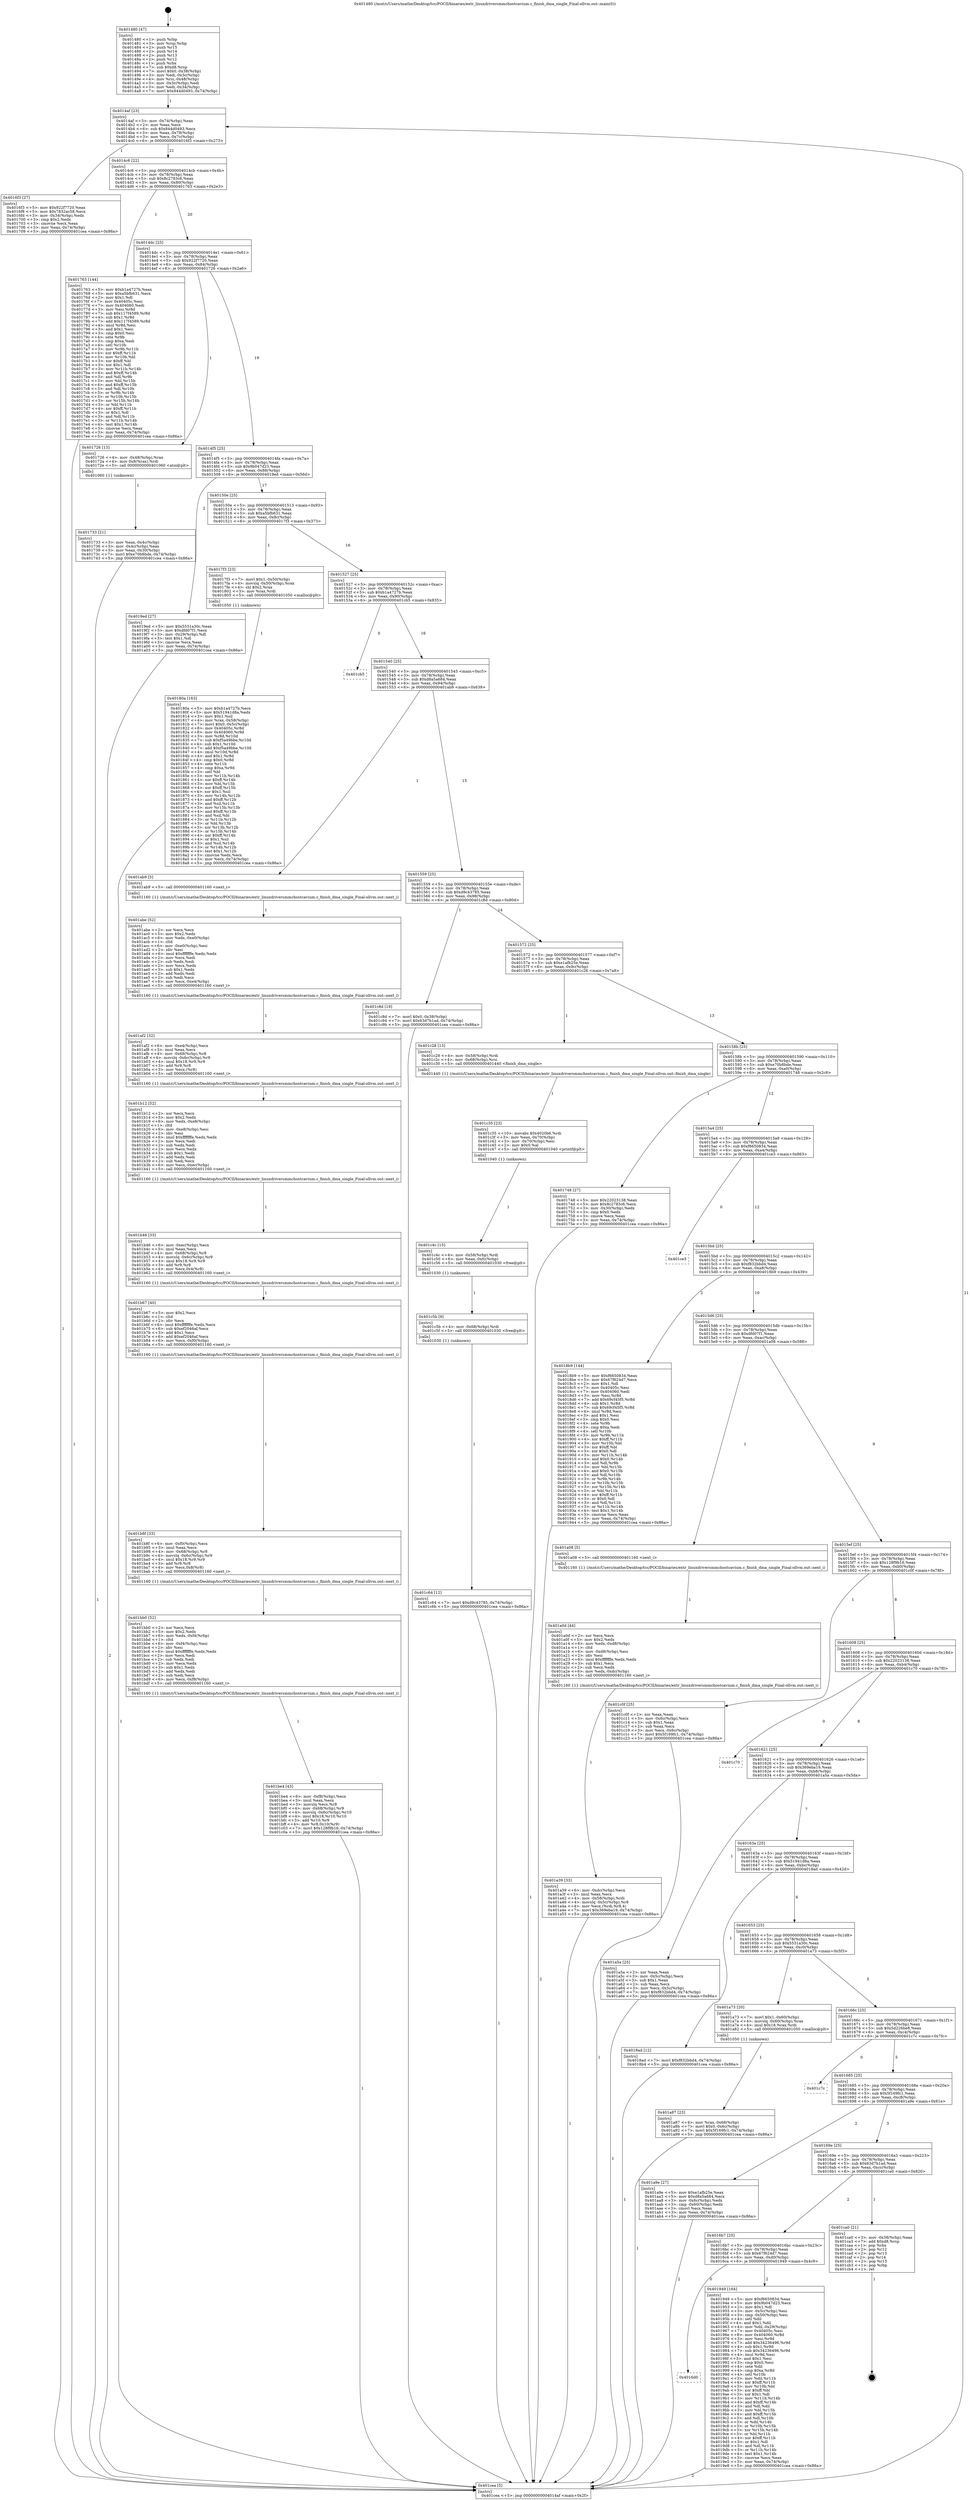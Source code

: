 digraph "0x401480" {
  label = "0x401480 (/mnt/c/Users/mathe/Desktop/tcc/POCII/binaries/extr_linuxdriversmmchostcavium.c_finish_dma_single_Final-ollvm.out::main(0))"
  labelloc = "t"
  node[shape=record]

  Entry [label="",width=0.3,height=0.3,shape=circle,fillcolor=black,style=filled]
  "0x4014af" [label="{
     0x4014af [23]\l
     | [instrs]\l
     &nbsp;&nbsp;0x4014af \<+3\>: mov -0x74(%rbp),%eax\l
     &nbsp;&nbsp;0x4014b2 \<+2\>: mov %eax,%ecx\l
     &nbsp;&nbsp;0x4014b4 \<+6\>: sub $0x844d0493,%ecx\l
     &nbsp;&nbsp;0x4014ba \<+3\>: mov %eax,-0x78(%rbp)\l
     &nbsp;&nbsp;0x4014bd \<+3\>: mov %ecx,-0x7c(%rbp)\l
     &nbsp;&nbsp;0x4014c0 \<+6\>: je 00000000004016f3 \<main+0x273\>\l
  }"]
  "0x4016f3" [label="{
     0x4016f3 [27]\l
     | [instrs]\l
     &nbsp;&nbsp;0x4016f3 \<+5\>: mov $0x922f7720,%eax\l
     &nbsp;&nbsp;0x4016f8 \<+5\>: mov $0x7832ac58,%ecx\l
     &nbsp;&nbsp;0x4016fd \<+3\>: mov -0x34(%rbp),%edx\l
     &nbsp;&nbsp;0x401700 \<+3\>: cmp $0x2,%edx\l
     &nbsp;&nbsp;0x401703 \<+3\>: cmovne %ecx,%eax\l
     &nbsp;&nbsp;0x401706 \<+3\>: mov %eax,-0x74(%rbp)\l
     &nbsp;&nbsp;0x401709 \<+5\>: jmp 0000000000401cea \<main+0x86a\>\l
  }"]
  "0x4014c6" [label="{
     0x4014c6 [22]\l
     | [instrs]\l
     &nbsp;&nbsp;0x4014c6 \<+5\>: jmp 00000000004014cb \<main+0x4b\>\l
     &nbsp;&nbsp;0x4014cb \<+3\>: mov -0x78(%rbp),%eax\l
     &nbsp;&nbsp;0x4014ce \<+5\>: sub $0x8c2783c6,%eax\l
     &nbsp;&nbsp;0x4014d3 \<+3\>: mov %eax,-0x80(%rbp)\l
     &nbsp;&nbsp;0x4014d6 \<+6\>: je 0000000000401763 \<main+0x2e3\>\l
  }"]
  "0x401cea" [label="{
     0x401cea [5]\l
     | [instrs]\l
     &nbsp;&nbsp;0x401cea \<+5\>: jmp 00000000004014af \<main+0x2f\>\l
  }"]
  "0x401480" [label="{
     0x401480 [47]\l
     | [instrs]\l
     &nbsp;&nbsp;0x401480 \<+1\>: push %rbp\l
     &nbsp;&nbsp;0x401481 \<+3\>: mov %rsp,%rbp\l
     &nbsp;&nbsp;0x401484 \<+2\>: push %r15\l
     &nbsp;&nbsp;0x401486 \<+2\>: push %r14\l
     &nbsp;&nbsp;0x401488 \<+2\>: push %r13\l
     &nbsp;&nbsp;0x40148a \<+2\>: push %r12\l
     &nbsp;&nbsp;0x40148c \<+1\>: push %rbx\l
     &nbsp;&nbsp;0x40148d \<+7\>: sub $0xd8,%rsp\l
     &nbsp;&nbsp;0x401494 \<+7\>: movl $0x0,-0x38(%rbp)\l
     &nbsp;&nbsp;0x40149b \<+3\>: mov %edi,-0x3c(%rbp)\l
     &nbsp;&nbsp;0x40149e \<+4\>: mov %rsi,-0x48(%rbp)\l
     &nbsp;&nbsp;0x4014a2 \<+3\>: mov -0x3c(%rbp),%edi\l
     &nbsp;&nbsp;0x4014a5 \<+3\>: mov %edi,-0x34(%rbp)\l
     &nbsp;&nbsp;0x4014a8 \<+7\>: movl $0x844d0493,-0x74(%rbp)\l
  }"]
  Exit [label="",width=0.3,height=0.3,shape=circle,fillcolor=black,style=filled,peripheries=2]
  "0x401763" [label="{
     0x401763 [144]\l
     | [instrs]\l
     &nbsp;&nbsp;0x401763 \<+5\>: mov $0xb1a4727b,%eax\l
     &nbsp;&nbsp;0x401768 \<+5\>: mov $0xa5bfb631,%ecx\l
     &nbsp;&nbsp;0x40176d \<+2\>: mov $0x1,%dl\l
     &nbsp;&nbsp;0x40176f \<+7\>: mov 0x40405c,%esi\l
     &nbsp;&nbsp;0x401776 \<+7\>: mov 0x404060,%edi\l
     &nbsp;&nbsp;0x40177d \<+3\>: mov %esi,%r8d\l
     &nbsp;&nbsp;0x401780 \<+7\>: sub $0x117f4589,%r8d\l
     &nbsp;&nbsp;0x401787 \<+4\>: sub $0x1,%r8d\l
     &nbsp;&nbsp;0x40178b \<+7\>: add $0x117f4589,%r8d\l
     &nbsp;&nbsp;0x401792 \<+4\>: imul %r8d,%esi\l
     &nbsp;&nbsp;0x401796 \<+3\>: and $0x1,%esi\l
     &nbsp;&nbsp;0x401799 \<+3\>: cmp $0x0,%esi\l
     &nbsp;&nbsp;0x40179c \<+4\>: sete %r9b\l
     &nbsp;&nbsp;0x4017a0 \<+3\>: cmp $0xa,%edi\l
     &nbsp;&nbsp;0x4017a3 \<+4\>: setl %r10b\l
     &nbsp;&nbsp;0x4017a7 \<+3\>: mov %r9b,%r11b\l
     &nbsp;&nbsp;0x4017aa \<+4\>: xor $0xff,%r11b\l
     &nbsp;&nbsp;0x4017ae \<+3\>: mov %r10b,%bl\l
     &nbsp;&nbsp;0x4017b1 \<+3\>: xor $0xff,%bl\l
     &nbsp;&nbsp;0x4017b4 \<+3\>: xor $0x1,%dl\l
     &nbsp;&nbsp;0x4017b7 \<+3\>: mov %r11b,%r14b\l
     &nbsp;&nbsp;0x4017ba \<+4\>: and $0xff,%r14b\l
     &nbsp;&nbsp;0x4017be \<+3\>: and %dl,%r9b\l
     &nbsp;&nbsp;0x4017c1 \<+3\>: mov %bl,%r15b\l
     &nbsp;&nbsp;0x4017c4 \<+4\>: and $0xff,%r15b\l
     &nbsp;&nbsp;0x4017c8 \<+3\>: and %dl,%r10b\l
     &nbsp;&nbsp;0x4017cb \<+3\>: or %r9b,%r14b\l
     &nbsp;&nbsp;0x4017ce \<+3\>: or %r10b,%r15b\l
     &nbsp;&nbsp;0x4017d1 \<+3\>: xor %r15b,%r14b\l
     &nbsp;&nbsp;0x4017d4 \<+3\>: or %bl,%r11b\l
     &nbsp;&nbsp;0x4017d7 \<+4\>: xor $0xff,%r11b\l
     &nbsp;&nbsp;0x4017db \<+3\>: or $0x1,%dl\l
     &nbsp;&nbsp;0x4017de \<+3\>: and %dl,%r11b\l
     &nbsp;&nbsp;0x4017e1 \<+3\>: or %r11b,%r14b\l
     &nbsp;&nbsp;0x4017e4 \<+4\>: test $0x1,%r14b\l
     &nbsp;&nbsp;0x4017e8 \<+3\>: cmovne %ecx,%eax\l
     &nbsp;&nbsp;0x4017eb \<+3\>: mov %eax,-0x74(%rbp)\l
     &nbsp;&nbsp;0x4017ee \<+5\>: jmp 0000000000401cea \<main+0x86a\>\l
  }"]
  "0x4014dc" [label="{
     0x4014dc [25]\l
     | [instrs]\l
     &nbsp;&nbsp;0x4014dc \<+5\>: jmp 00000000004014e1 \<main+0x61\>\l
     &nbsp;&nbsp;0x4014e1 \<+3\>: mov -0x78(%rbp),%eax\l
     &nbsp;&nbsp;0x4014e4 \<+5\>: sub $0x922f7720,%eax\l
     &nbsp;&nbsp;0x4014e9 \<+6\>: mov %eax,-0x84(%rbp)\l
     &nbsp;&nbsp;0x4014ef \<+6\>: je 0000000000401726 \<main+0x2a6\>\l
  }"]
  "0x401c64" [label="{
     0x401c64 [12]\l
     | [instrs]\l
     &nbsp;&nbsp;0x401c64 \<+7\>: movl $0xd9c43785,-0x74(%rbp)\l
     &nbsp;&nbsp;0x401c6b \<+5\>: jmp 0000000000401cea \<main+0x86a\>\l
  }"]
  "0x401726" [label="{
     0x401726 [13]\l
     | [instrs]\l
     &nbsp;&nbsp;0x401726 \<+4\>: mov -0x48(%rbp),%rax\l
     &nbsp;&nbsp;0x40172a \<+4\>: mov 0x8(%rax),%rdi\l
     &nbsp;&nbsp;0x40172e \<+5\>: call 0000000000401060 \<atoi@plt\>\l
     | [calls]\l
     &nbsp;&nbsp;0x401060 \{1\} (unknown)\l
  }"]
  "0x4014f5" [label="{
     0x4014f5 [25]\l
     | [instrs]\l
     &nbsp;&nbsp;0x4014f5 \<+5\>: jmp 00000000004014fa \<main+0x7a\>\l
     &nbsp;&nbsp;0x4014fa \<+3\>: mov -0x78(%rbp),%eax\l
     &nbsp;&nbsp;0x4014fd \<+5\>: sub $0x9b047d23,%eax\l
     &nbsp;&nbsp;0x401502 \<+6\>: mov %eax,-0x88(%rbp)\l
     &nbsp;&nbsp;0x401508 \<+6\>: je 00000000004019ed \<main+0x56d\>\l
  }"]
  "0x401733" [label="{
     0x401733 [21]\l
     | [instrs]\l
     &nbsp;&nbsp;0x401733 \<+3\>: mov %eax,-0x4c(%rbp)\l
     &nbsp;&nbsp;0x401736 \<+3\>: mov -0x4c(%rbp),%eax\l
     &nbsp;&nbsp;0x401739 \<+3\>: mov %eax,-0x30(%rbp)\l
     &nbsp;&nbsp;0x40173c \<+7\>: movl $0xe70b8bde,-0x74(%rbp)\l
     &nbsp;&nbsp;0x401743 \<+5\>: jmp 0000000000401cea \<main+0x86a\>\l
  }"]
  "0x401c5b" [label="{
     0x401c5b [9]\l
     | [instrs]\l
     &nbsp;&nbsp;0x401c5b \<+4\>: mov -0x68(%rbp),%rdi\l
     &nbsp;&nbsp;0x401c5f \<+5\>: call 0000000000401030 \<free@plt\>\l
     | [calls]\l
     &nbsp;&nbsp;0x401030 \{1\} (unknown)\l
  }"]
  "0x4019ed" [label="{
     0x4019ed [27]\l
     | [instrs]\l
     &nbsp;&nbsp;0x4019ed \<+5\>: mov $0x5531a30c,%eax\l
     &nbsp;&nbsp;0x4019f2 \<+5\>: mov $0xdfd07f1,%ecx\l
     &nbsp;&nbsp;0x4019f7 \<+3\>: mov -0x29(%rbp),%dl\l
     &nbsp;&nbsp;0x4019fa \<+3\>: test $0x1,%dl\l
     &nbsp;&nbsp;0x4019fd \<+3\>: cmovne %ecx,%eax\l
     &nbsp;&nbsp;0x401a00 \<+3\>: mov %eax,-0x74(%rbp)\l
     &nbsp;&nbsp;0x401a03 \<+5\>: jmp 0000000000401cea \<main+0x86a\>\l
  }"]
  "0x40150e" [label="{
     0x40150e [25]\l
     | [instrs]\l
     &nbsp;&nbsp;0x40150e \<+5\>: jmp 0000000000401513 \<main+0x93\>\l
     &nbsp;&nbsp;0x401513 \<+3\>: mov -0x78(%rbp),%eax\l
     &nbsp;&nbsp;0x401516 \<+5\>: sub $0xa5bfb631,%eax\l
     &nbsp;&nbsp;0x40151b \<+6\>: mov %eax,-0x8c(%rbp)\l
     &nbsp;&nbsp;0x401521 \<+6\>: je 00000000004017f3 \<main+0x373\>\l
  }"]
  "0x401c4c" [label="{
     0x401c4c [15]\l
     | [instrs]\l
     &nbsp;&nbsp;0x401c4c \<+4\>: mov -0x58(%rbp),%rdi\l
     &nbsp;&nbsp;0x401c50 \<+6\>: mov %eax,-0xfc(%rbp)\l
     &nbsp;&nbsp;0x401c56 \<+5\>: call 0000000000401030 \<free@plt\>\l
     | [calls]\l
     &nbsp;&nbsp;0x401030 \{1\} (unknown)\l
  }"]
  "0x4017f3" [label="{
     0x4017f3 [23]\l
     | [instrs]\l
     &nbsp;&nbsp;0x4017f3 \<+7\>: movl $0x1,-0x50(%rbp)\l
     &nbsp;&nbsp;0x4017fa \<+4\>: movslq -0x50(%rbp),%rax\l
     &nbsp;&nbsp;0x4017fe \<+4\>: shl $0x2,%rax\l
     &nbsp;&nbsp;0x401802 \<+3\>: mov %rax,%rdi\l
     &nbsp;&nbsp;0x401805 \<+5\>: call 0000000000401050 \<malloc@plt\>\l
     | [calls]\l
     &nbsp;&nbsp;0x401050 \{1\} (unknown)\l
  }"]
  "0x401527" [label="{
     0x401527 [25]\l
     | [instrs]\l
     &nbsp;&nbsp;0x401527 \<+5\>: jmp 000000000040152c \<main+0xac\>\l
     &nbsp;&nbsp;0x40152c \<+3\>: mov -0x78(%rbp),%eax\l
     &nbsp;&nbsp;0x40152f \<+5\>: sub $0xb1a4727b,%eax\l
     &nbsp;&nbsp;0x401534 \<+6\>: mov %eax,-0x90(%rbp)\l
     &nbsp;&nbsp;0x40153a \<+6\>: je 0000000000401cb5 \<main+0x835\>\l
  }"]
  "0x401c35" [label="{
     0x401c35 [23]\l
     | [instrs]\l
     &nbsp;&nbsp;0x401c35 \<+10\>: movabs $0x4020b6,%rdi\l
     &nbsp;&nbsp;0x401c3f \<+3\>: mov %eax,-0x70(%rbp)\l
     &nbsp;&nbsp;0x401c42 \<+3\>: mov -0x70(%rbp),%esi\l
     &nbsp;&nbsp;0x401c45 \<+2\>: mov $0x0,%al\l
     &nbsp;&nbsp;0x401c47 \<+5\>: call 0000000000401040 \<printf@plt\>\l
     | [calls]\l
     &nbsp;&nbsp;0x401040 \{1\} (unknown)\l
  }"]
  "0x401cb5" [label="{
     0x401cb5\l
  }", style=dashed]
  "0x401540" [label="{
     0x401540 [25]\l
     | [instrs]\l
     &nbsp;&nbsp;0x401540 \<+5\>: jmp 0000000000401545 \<main+0xc5\>\l
     &nbsp;&nbsp;0x401545 \<+3\>: mov -0x78(%rbp),%eax\l
     &nbsp;&nbsp;0x401548 \<+5\>: sub $0xd8a5a684,%eax\l
     &nbsp;&nbsp;0x40154d \<+6\>: mov %eax,-0x94(%rbp)\l
     &nbsp;&nbsp;0x401553 \<+6\>: je 0000000000401ab9 \<main+0x639\>\l
  }"]
  "0x401be4" [label="{
     0x401be4 [43]\l
     | [instrs]\l
     &nbsp;&nbsp;0x401be4 \<+6\>: mov -0xf8(%rbp),%ecx\l
     &nbsp;&nbsp;0x401bea \<+3\>: imul %eax,%ecx\l
     &nbsp;&nbsp;0x401bed \<+3\>: movslq %ecx,%r8\l
     &nbsp;&nbsp;0x401bf0 \<+4\>: mov -0x68(%rbp),%r9\l
     &nbsp;&nbsp;0x401bf4 \<+4\>: movslq -0x6c(%rbp),%r10\l
     &nbsp;&nbsp;0x401bf8 \<+4\>: imul $0x18,%r10,%r10\l
     &nbsp;&nbsp;0x401bfc \<+3\>: add %r10,%r9\l
     &nbsp;&nbsp;0x401bff \<+4\>: mov %r8,0x10(%r9)\l
     &nbsp;&nbsp;0x401c03 \<+7\>: movl $0x128f9b16,-0x74(%rbp)\l
     &nbsp;&nbsp;0x401c0a \<+5\>: jmp 0000000000401cea \<main+0x86a\>\l
  }"]
  "0x401ab9" [label="{
     0x401ab9 [5]\l
     | [instrs]\l
     &nbsp;&nbsp;0x401ab9 \<+5\>: call 0000000000401160 \<next_i\>\l
     | [calls]\l
     &nbsp;&nbsp;0x401160 \{1\} (/mnt/c/Users/mathe/Desktop/tcc/POCII/binaries/extr_linuxdriversmmchostcavium.c_finish_dma_single_Final-ollvm.out::next_i)\l
  }"]
  "0x401559" [label="{
     0x401559 [25]\l
     | [instrs]\l
     &nbsp;&nbsp;0x401559 \<+5\>: jmp 000000000040155e \<main+0xde\>\l
     &nbsp;&nbsp;0x40155e \<+3\>: mov -0x78(%rbp),%eax\l
     &nbsp;&nbsp;0x401561 \<+5\>: sub $0xd9c43785,%eax\l
     &nbsp;&nbsp;0x401566 \<+6\>: mov %eax,-0x98(%rbp)\l
     &nbsp;&nbsp;0x40156c \<+6\>: je 0000000000401c8d \<main+0x80d\>\l
  }"]
  "0x401bb0" [label="{
     0x401bb0 [52]\l
     | [instrs]\l
     &nbsp;&nbsp;0x401bb0 \<+2\>: xor %ecx,%ecx\l
     &nbsp;&nbsp;0x401bb2 \<+5\>: mov $0x2,%edx\l
     &nbsp;&nbsp;0x401bb7 \<+6\>: mov %edx,-0xf4(%rbp)\l
     &nbsp;&nbsp;0x401bbd \<+1\>: cltd\l
     &nbsp;&nbsp;0x401bbe \<+6\>: mov -0xf4(%rbp),%esi\l
     &nbsp;&nbsp;0x401bc4 \<+2\>: idiv %esi\l
     &nbsp;&nbsp;0x401bc6 \<+6\>: imul $0xfffffffe,%edx,%edx\l
     &nbsp;&nbsp;0x401bcc \<+2\>: mov %ecx,%edi\l
     &nbsp;&nbsp;0x401bce \<+2\>: sub %edx,%edi\l
     &nbsp;&nbsp;0x401bd0 \<+2\>: mov %ecx,%edx\l
     &nbsp;&nbsp;0x401bd2 \<+3\>: sub $0x1,%edx\l
     &nbsp;&nbsp;0x401bd5 \<+2\>: add %edx,%edi\l
     &nbsp;&nbsp;0x401bd7 \<+2\>: sub %edi,%ecx\l
     &nbsp;&nbsp;0x401bd9 \<+6\>: mov %ecx,-0xf8(%rbp)\l
     &nbsp;&nbsp;0x401bdf \<+5\>: call 0000000000401160 \<next_i\>\l
     | [calls]\l
     &nbsp;&nbsp;0x401160 \{1\} (/mnt/c/Users/mathe/Desktop/tcc/POCII/binaries/extr_linuxdriversmmchostcavium.c_finish_dma_single_Final-ollvm.out::next_i)\l
  }"]
  "0x401c8d" [label="{
     0x401c8d [19]\l
     | [instrs]\l
     &nbsp;&nbsp;0x401c8d \<+7\>: movl $0x0,-0x38(%rbp)\l
     &nbsp;&nbsp;0x401c94 \<+7\>: movl $0x63d7b1ad,-0x74(%rbp)\l
     &nbsp;&nbsp;0x401c9b \<+5\>: jmp 0000000000401cea \<main+0x86a\>\l
  }"]
  "0x401572" [label="{
     0x401572 [25]\l
     | [instrs]\l
     &nbsp;&nbsp;0x401572 \<+5\>: jmp 0000000000401577 \<main+0xf7\>\l
     &nbsp;&nbsp;0x401577 \<+3\>: mov -0x78(%rbp),%eax\l
     &nbsp;&nbsp;0x40157a \<+5\>: sub $0xe1afb25e,%eax\l
     &nbsp;&nbsp;0x40157f \<+6\>: mov %eax,-0x9c(%rbp)\l
     &nbsp;&nbsp;0x401585 \<+6\>: je 0000000000401c28 \<main+0x7a8\>\l
  }"]
  "0x401b8f" [label="{
     0x401b8f [33]\l
     | [instrs]\l
     &nbsp;&nbsp;0x401b8f \<+6\>: mov -0xf0(%rbp),%ecx\l
     &nbsp;&nbsp;0x401b95 \<+3\>: imul %eax,%ecx\l
     &nbsp;&nbsp;0x401b98 \<+4\>: mov -0x68(%rbp),%r8\l
     &nbsp;&nbsp;0x401b9c \<+4\>: movslq -0x6c(%rbp),%r9\l
     &nbsp;&nbsp;0x401ba0 \<+4\>: imul $0x18,%r9,%r9\l
     &nbsp;&nbsp;0x401ba4 \<+3\>: add %r9,%r8\l
     &nbsp;&nbsp;0x401ba7 \<+4\>: mov %ecx,0x8(%r8)\l
     &nbsp;&nbsp;0x401bab \<+5\>: call 0000000000401160 \<next_i\>\l
     | [calls]\l
     &nbsp;&nbsp;0x401160 \{1\} (/mnt/c/Users/mathe/Desktop/tcc/POCII/binaries/extr_linuxdriversmmchostcavium.c_finish_dma_single_Final-ollvm.out::next_i)\l
  }"]
  "0x401c28" [label="{
     0x401c28 [13]\l
     | [instrs]\l
     &nbsp;&nbsp;0x401c28 \<+4\>: mov -0x58(%rbp),%rdi\l
     &nbsp;&nbsp;0x401c2c \<+4\>: mov -0x68(%rbp),%rsi\l
     &nbsp;&nbsp;0x401c30 \<+5\>: call 0000000000401440 \<finish_dma_single\>\l
     | [calls]\l
     &nbsp;&nbsp;0x401440 \{1\} (/mnt/c/Users/mathe/Desktop/tcc/POCII/binaries/extr_linuxdriversmmchostcavium.c_finish_dma_single_Final-ollvm.out::finish_dma_single)\l
  }"]
  "0x40158b" [label="{
     0x40158b [25]\l
     | [instrs]\l
     &nbsp;&nbsp;0x40158b \<+5\>: jmp 0000000000401590 \<main+0x110\>\l
     &nbsp;&nbsp;0x401590 \<+3\>: mov -0x78(%rbp),%eax\l
     &nbsp;&nbsp;0x401593 \<+5\>: sub $0xe70b8bde,%eax\l
     &nbsp;&nbsp;0x401598 \<+6\>: mov %eax,-0xa0(%rbp)\l
     &nbsp;&nbsp;0x40159e \<+6\>: je 0000000000401748 \<main+0x2c8\>\l
  }"]
  "0x401b67" [label="{
     0x401b67 [40]\l
     | [instrs]\l
     &nbsp;&nbsp;0x401b67 \<+5\>: mov $0x2,%ecx\l
     &nbsp;&nbsp;0x401b6c \<+1\>: cltd\l
     &nbsp;&nbsp;0x401b6d \<+2\>: idiv %ecx\l
     &nbsp;&nbsp;0x401b6f \<+6\>: imul $0xfffffffe,%edx,%ecx\l
     &nbsp;&nbsp;0x401b75 \<+6\>: sub $0xef2046af,%ecx\l
     &nbsp;&nbsp;0x401b7b \<+3\>: add $0x1,%ecx\l
     &nbsp;&nbsp;0x401b7e \<+6\>: add $0xef2046af,%ecx\l
     &nbsp;&nbsp;0x401b84 \<+6\>: mov %ecx,-0xf0(%rbp)\l
     &nbsp;&nbsp;0x401b8a \<+5\>: call 0000000000401160 \<next_i\>\l
     | [calls]\l
     &nbsp;&nbsp;0x401160 \{1\} (/mnt/c/Users/mathe/Desktop/tcc/POCII/binaries/extr_linuxdriversmmchostcavium.c_finish_dma_single_Final-ollvm.out::next_i)\l
  }"]
  "0x401748" [label="{
     0x401748 [27]\l
     | [instrs]\l
     &nbsp;&nbsp;0x401748 \<+5\>: mov $0x22023138,%eax\l
     &nbsp;&nbsp;0x40174d \<+5\>: mov $0x8c2783c6,%ecx\l
     &nbsp;&nbsp;0x401752 \<+3\>: mov -0x30(%rbp),%edx\l
     &nbsp;&nbsp;0x401755 \<+3\>: cmp $0x0,%edx\l
     &nbsp;&nbsp;0x401758 \<+3\>: cmove %ecx,%eax\l
     &nbsp;&nbsp;0x40175b \<+3\>: mov %eax,-0x74(%rbp)\l
     &nbsp;&nbsp;0x40175e \<+5\>: jmp 0000000000401cea \<main+0x86a\>\l
  }"]
  "0x4015a4" [label="{
     0x4015a4 [25]\l
     | [instrs]\l
     &nbsp;&nbsp;0x4015a4 \<+5\>: jmp 00000000004015a9 \<main+0x129\>\l
     &nbsp;&nbsp;0x4015a9 \<+3\>: mov -0x78(%rbp),%eax\l
     &nbsp;&nbsp;0x4015ac \<+5\>: sub $0xf6650834,%eax\l
     &nbsp;&nbsp;0x4015b1 \<+6\>: mov %eax,-0xa4(%rbp)\l
     &nbsp;&nbsp;0x4015b7 \<+6\>: je 0000000000401ce3 \<main+0x863\>\l
  }"]
  "0x40180a" [label="{
     0x40180a [163]\l
     | [instrs]\l
     &nbsp;&nbsp;0x40180a \<+5\>: mov $0xb1a4727b,%ecx\l
     &nbsp;&nbsp;0x40180f \<+5\>: mov $0x51941d8a,%edx\l
     &nbsp;&nbsp;0x401814 \<+3\>: mov $0x1,%sil\l
     &nbsp;&nbsp;0x401817 \<+4\>: mov %rax,-0x58(%rbp)\l
     &nbsp;&nbsp;0x40181b \<+7\>: movl $0x0,-0x5c(%rbp)\l
     &nbsp;&nbsp;0x401822 \<+8\>: mov 0x40405c,%r8d\l
     &nbsp;&nbsp;0x40182a \<+8\>: mov 0x404060,%r9d\l
     &nbsp;&nbsp;0x401832 \<+3\>: mov %r8d,%r10d\l
     &nbsp;&nbsp;0x401835 \<+7\>: sub $0xf5a49bbe,%r10d\l
     &nbsp;&nbsp;0x40183c \<+4\>: sub $0x1,%r10d\l
     &nbsp;&nbsp;0x401840 \<+7\>: add $0xf5a49bbe,%r10d\l
     &nbsp;&nbsp;0x401847 \<+4\>: imul %r10d,%r8d\l
     &nbsp;&nbsp;0x40184b \<+4\>: and $0x1,%r8d\l
     &nbsp;&nbsp;0x40184f \<+4\>: cmp $0x0,%r8d\l
     &nbsp;&nbsp;0x401853 \<+4\>: sete %r11b\l
     &nbsp;&nbsp;0x401857 \<+4\>: cmp $0xa,%r9d\l
     &nbsp;&nbsp;0x40185b \<+3\>: setl %bl\l
     &nbsp;&nbsp;0x40185e \<+3\>: mov %r11b,%r14b\l
     &nbsp;&nbsp;0x401861 \<+4\>: xor $0xff,%r14b\l
     &nbsp;&nbsp;0x401865 \<+3\>: mov %bl,%r15b\l
     &nbsp;&nbsp;0x401868 \<+4\>: xor $0xff,%r15b\l
     &nbsp;&nbsp;0x40186c \<+4\>: xor $0x1,%sil\l
     &nbsp;&nbsp;0x401870 \<+3\>: mov %r14b,%r12b\l
     &nbsp;&nbsp;0x401873 \<+4\>: and $0xff,%r12b\l
     &nbsp;&nbsp;0x401877 \<+3\>: and %sil,%r11b\l
     &nbsp;&nbsp;0x40187a \<+3\>: mov %r15b,%r13b\l
     &nbsp;&nbsp;0x40187d \<+4\>: and $0xff,%r13b\l
     &nbsp;&nbsp;0x401881 \<+3\>: and %sil,%bl\l
     &nbsp;&nbsp;0x401884 \<+3\>: or %r11b,%r12b\l
     &nbsp;&nbsp;0x401887 \<+3\>: or %bl,%r13b\l
     &nbsp;&nbsp;0x40188a \<+3\>: xor %r13b,%r12b\l
     &nbsp;&nbsp;0x40188d \<+3\>: or %r15b,%r14b\l
     &nbsp;&nbsp;0x401890 \<+4\>: xor $0xff,%r14b\l
     &nbsp;&nbsp;0x401894 \<+4\>: or $0x1,%sil\l
     &nbsp;&nbsp;0x401898 \<+3\>: and %sil,%r14b\l
     &nbsp;&nbsp;0x40189b \<+3\>: or %r14b,%r12b\l
     &nbsp;&nbsp;0x40189e \<+4\>: test $0x1,%r12b\l
     &nbsp;&nbsp;0x4018a2 \<+3\>: cmovne %edx,%ecx\l
     &nbsp;&nbsp;0x4018a5 \<+3\>: mov %ecx,-0x74(%rbp)\l
     &nbsp;&nbsp;0x4018a8 \<+5\>: jmp 0000000000401cea \<main+0x86a\>\l
  }"]
  "0x401b46" [label="{
     0x401b46 [33]\l
     | [instrs]\l
     &nbsp;&nbsp;0x401b46 \<+6\>: mov -0xec(%rbp),%ecx\l
     &nbsp;&nbsp;0x401b4c \<+3\>: imul %eax,%ecx\l
     &nbsp;&nbsp;0x401b4f \<+4\>: mov -0x68(%rbp),%r8\l
     &nbsp;&nbsp;0x401b53 \<+4\>: movslq -0x6c(%rbp),%r9\l
     &nbsp;&nbsp;0x401b57 \<+4\>: imul $0x18,%r9,%r9\l
     &nbsp;&nbsp;0x401b5b \<+3\>: add %r9,%r8\l
     &nbsp;&nbsp;0x401b5e \<+4\>: mov %ecx,0x4(%r8)\l
     &nbsp;&nbsp;0x401b62 \<+5\>: call 0000000000401160 \<next_i\>\l
     | [calls]\l
     &nbsp;&nbsp;0x401160 \{1\} (/mnt/c/Users/mathe/Desktop/tcc/POCII/binaries/extr_linuxdriversmmchostcavium.c_finish_dma_single_Final-ollvm.out::next_i)\l
  }"]
  "0x401ce3" [label="{
     0x401ce3\l
  }", style=dashed]
  "0x4015bd" [label="{
     0x4015bd [25]\l
     | [instrs]\l
     &nbsp;&nbsp;0x4015bd \<+5\>: jmp 00000000004015c2 \<main+0x142\>\l
     &nbsp;&nbsp;0x4015c2 \<+3\>: mov -0x78(%rbp),%eax\l
     &nbsp;&nbsp;0x4015c5 \<+5\>: sub $0xf832bbd4,%eax\l
     &nbsp;&nbsp;0x4015ca \<+6\>: mov %eax,-0xa8(%rbp)\l
     &nbsp;&nbsp;0x4015d0 \<+6\>: je 00000000004018b9 \<main+0x439\>\l
  }"]
  "0x401b12" [label="{
     0x401b12 [52]\l
     | [instrs]\l
     &nbsp;&nbsp;0x401b12 \<+2\>: xor %ecx,%ecx\l
     &nbsp;&nbsp;0x401b14 \<+5\>: mov $0x2,%edx\l
     &nbsp;&nbsp;0x401b19 \<+6\>: mov %edx,-0xe8(%rbp)\l
     &nbsp;&nbsp;0x401b1f \<+1\>: cltd\l
     &nbsp;&nbsp;0x401b20 \<+6\>: mov -0xe8(%rbp),%esi\l
     &nbsp;&nbsp;0x401b26 \<+2\>: idiv %esi\l
     &nbsp;&nbsp;0x401b28 \<+6\>: imul $0xfffffffe,%edx,%edx\l
     &nbsp;&nbsp;0x401b2e \<+2\>: mov %ecx,%edi\l
     &nbsp;&nbsp;0x401b30 \<+2\>: sub %edx,%edi\l
     &nbsp;&nbsp;0x401b32 \<+2\>: mov %ecx,%edx\l
     &nbsp;&nbsp;0x401b34 \<+3\>: sub $0x1,%edx\l
     &nbsp;&nbsp;0x401b37 \<+2\>: add %edx,%edi\l
     &nbsp;&nbsp;0x401b39 \<+2\>: sub %edi,%ecx\l
     &nbsp;&nbsp;0x401b3b \<+6\>: mov %ecx,-0xec(%rbp)\l
     &nbsp;&nbsp;0x401b41 \<+5\>: call 0000000000401160 \<next_i\>\l
     | [calls]\l
     &nbsp;&nbsp;0x401160 \{1\} (/mnt/c/Users/mathe/Desktop/tcc/POCII/binaries/extr_linuxdriversmmchostcavium.c_finish_dma_single_Final-ollvm.out::next_i)\l
  }"]
  "0x4018b9" [label="{
     0x4018b9 [144]\l
     | [instrs]\l
     &nbsp;&nbsp;0x4018b9 \<+5\>: mov $0xf6650834,%eax\l
     &nbsp;&nbsp;0x4018be \<+5\>: mov $0x67f624d7,%ecx\l
     &nbsp;&nbsp;0x4018c3 \<+2\>: mov $0x1,%dl\l
     &nbsp;&nbsp;0x4018c5 \<+7\>: mov 0x40405c,%esi\l
     &nbsp;&nbsp;0x4018cc \<+7\>: mov 0x404060,%edi\l
     &nbsp;&nbsp;0x4018d3 \<+3\>: mov %esi,%r8d\l
     &nbsp;&nbsp;0x4018d6 \<+7\>: add $0x69cf45f5,%r8d\l
     &nbsp;&nbsp;0x4018dd \<+4\>: sub $0x1,%r8d\l
     &nbsp;&nbsp;0x4018e1 \<+7\>: sub $0x69cf45f5,%r8d\l
     &nbsp;&nbsp;0x4018e8 \<+4\>: imul %r8d,%esi\l
     &nbsp;&nbsp;0x4018ec \<+3\>: and $0x1,%esi\l
     &nbsp;&nbsp;0x4018ef \<+3\>: cmp $0x0,%esi\l
     &nbsp;&nbsp;0x4018f2 \<+4\>: sete %r9b\l
     &nbsp;&nbsp;0x4018f6 \<+3\>: cmp $0xa,%edi\l
     &nbsp;&nbsp;0x4018f9 \<+4\>: setl %r10b\l
     &nbsp;&nbsp;0x4018fd \<+3\>: mov %r9b,%r11b\l
     &nbsp;&nbsp;0x401900 \<+4\>: xor $0xff,%r11b\l
     &nbsp;&nbsp;0x401904 \<+3\>: mov %r10b,%bl\l
     &nbsp;&nbsp;0x401907 \<+3\>: xor $0xff,%bl\l
     &nbsp;&nbsp;0x40190a \<+3\>: xor $0x0,%dl\l
     &nbsp;&nbsp;0x40190d \<+3\>: mov %r11b,%r14b\l
     &nbsp;&nbsp;0x401910 \<+4\>: and $0x0,%r14b\l
     &nbsp;&nbsp;0x401914 \<+3\>: and %dl,%r9b\l
     &nbsp;&nbsp;0x401917 \<+3\>: mov %bl,%r15b\l
     &nbsp;&nbsp;0x40191a \<+4\>: and $0x0,%r15b\l
     &nbsp;&nbsp;0x40191e \<+3\>: and %dl,%r10b\l
     &nbsp;&nbsp;0x401921 \<+3\>: or %r9b,%r14b\l
     &nbsp;&nbsp;0x401924 \<+3\>: or %r10b,%r15b\l
     &nbsp;&nbsp;0x401927 \<+3\>: xor %r15b,%r14b\l
     &nbsp;&nbsp;0x40192a \<+3\>: or %bl,%r11b\l
     &nbsp;&nbsp;0x40192d \<+4\>: xor $0xff,%r11b\l
     &nbsp;&nbsp;0x401931 \<+3\>: or $0x0,%dl\l
     &nbsp;&nbsp;0x401934 \<+3\>: and %dl,%r11b\l
     &nbsp;&nbsp;0x401937 \<+3\>: or %r11b,%r14b\l
     &nbsp;&nbsp;0x40193a \<+4\>: test $0x1,%r14b\l
     &nbsp;&nbsp;0x40193e \<+3\>: cmovne %ecx,%eax\l
     &nbsp;&nbsp;0x401941 \<+3\>: mov %eax,-0x74(%rbp)\l
     &nbsp;&nbsp;0x401944 \<+5\>: jmp 0000000000401cea \<main+0x86a\>\l
  }"]
  "0x4015d6" [label="{
     0x4015d6 [25]\l
     | [instrs]\l
     &nbsp;&nbsp;0x4015d6 \<+5\>: jmp 00000000004015db \<main+0x15b\>\l
     &nbsp;&nbsp;0x4015db \<+3\>: mov -0x78(%rbp),%eax\l
     &nbsp;&nbsp;0x4015de \<+5\>: sub $0xdfd07f1,%eax\l
     &nbsp;&nbsp;0x4015e3 \<+6\>: mov %eax,-0xac(%rbp)\l
     &nbsp;&nbsp;0x4015e9 \<+6\>: je 0000000000401a08 \<main+0x588\>\l
  }"]
  "0x401af2" [label="{
     0x401af2 [32]\l
     | [instrs]\l
     &nbsp;&nbsp;0x401af2 \<+6\>: mov -0xe4(%rbp),%ecx\l
     &nbsp;&nbsp;0x401af8 \<+3\>: imul %eax,%ecx\l
     &nbsp;&nbsp;0x401afb \<+4\>: mov -0x68(%rbp),%r8\l
     &nbsp;&nbsp;0x401aff \<+4\>: movslq -0x6c(%rbp),%r9\l
     &nbsp;&nbsp;0x401b03 \<+4\>: imul $0x18,%r9,%r9\l
     &nbsp;&nbsp;0x401b07 \<+3\>: add %r9,%r8\l
     &nbsp;&nbsp;0x401b0a \<+3\>: mov %ecx,(%r8)\l
     &nbsp;&nbsp;0x401b0d \<+5\>: call 0000000000401160 \<next_i\>\l
     | [calls]\l
     &nbsp;&nbsp;0x401160 \{1\} (/mnt/c/Users/mathe/Desktop/tcc/POCII/binaries/extr_linuxdriversmmchostcavium.c_finish_dma_single_Final-ollvm.out::next_i)\l
  }"]
  "0x401a08" [label="{
     0x401a08 [5]\l
     | [instrs]\l
     &nbsp;&nbsp;0x401a08 \<+5\>: call 0000000000401160 \<next_i\>\l
     | [calls]\l
     &nbsp;&nbsp;0x401160 \{1\} (/mnt/c/Users/mathe/Desktop/tcc/POCII/binaries/extr_linuxdriversmmchostcavium.c_finish_dma_single_Final-ollvm.out::next_i)\l
  }"]
  "0x4015ef" [label="{
     0x4015ef [25]\l
     | [instrs]\l
     &nbsp;&nbsp;0x4015ef \<+5\>: jmp 00000000004015f4 \<main+0x174\>\l
     &nbsp;&nbsp;0x4015f4 \<+3\>: mov -0x78(%rbp),%eax\l
     &nbsp;&nbsp;0x4015f7 \<+5\>: sub $0x128f9b16,%eax\l
     &nbsp;&nbsp;0x4015fc \<+6\>: mov %eax,-0xb0(%rbp)\l
     &nbsp;&nbsp;0x401602 \<+6\>: je 0000000000401c0f \<main+0x78f\>\l
  }"]
  "0x401abe" [label="{
     0x401abe [52]\l
     | [instrs]\l
     &nbsp;&nbsp;0x401abe \<+2\>: xor %ecx,%ecx\l
     &nbsp;&nbsp;0x401ac0 \<+5\>: mov $0x2,%edx\l
     &nbsp;&nbsp;0x401ac5 \<+6\>: mov %edx,-0xe0(%rbp)\l
     &nbsp;&nbsp;0x401acb \<+1\>: cltd\l
     &nbsp;&nbsp;0x401acc \<+6\>: mov -0xe0(%rbp),%esi\l
     &nbsp;&nbsp;0x401ad2 \<+2\>: idiv %esi\l
     &nbsp;&nbsp;0x401ad4 \<+6\>: imul $0xfffffffe,%edx,%edx\l
     &nbsp;&nbsp;0x401ada \<+2\>: mov %ecx,%edi\l
     &nbsp;&nbsp;0x401adc \<+2\>: sub %edx,%edi\l
     &nbsp;&nbsp;0x401ade \<+2\>: mov %ecx,%edx\l
     &nbsp;&nbsp;0x401ae0 \<+3\>: sub $0x1,%edx\l
     &nbsp;&nbsp;0x401ae3 \<+2\>: add %edx,%edi\l
     &nbsp;&nbsp;0x401ae5 \<+2\>: sub %edi,%ecx\l
     &nbsp;&nbsp;0x401ae7 \<+6\>: mov %ecx,-0xe4(%rbp)\l
     &nbsp;&nbsp;0x401aed \<+5\>: call 0000000000401160 \<next_i\>\l
     | [calls]\l
     &nbsp;&nbsp;0x401160 \{1\} (/mnt/c/Users/mathe/Desktop/tcc/POCII/binaries/extr_linuxdriversmmchostcavium.c_finish_dma_single_Final-ollvm.out::next_i)\l
  }"]
  "0x401c0f" [label="{
     0x401c0f [25]\l
     | [instrs]\l
     &nbsp;&nbsp;0x401c0f \<+2\>: xor %eax,%eax\l
     &nbsp;&nbsp;0x401c11 \<+3\>: mov -0x6c(%rbp),%ecx\l
     &nbsp;&nbsp;0x401c14 \<+3\>: sub $0x1,%eax\l
     &nbsp;&nbsp;0x401c17 \<+2\>: sub %eax,%ecx\l
     &nbsp;&nbsp;0x401c19 \<+3\>: mov %ecx,-0x6c(%rbp)\l
     &nbsp;&nbsp;0x401c1c \<+7\>: movl $0x5f169fc1,-0x74(%rbp)\l
     &nbsp;&nbsp;0x401c23 \<+5\>: jmp 0000000000401cea \<main+0x86a\>\l
  }"]
  "0x401608" [label="{
     0x401608 [25]\l
     | [instrs]\l
     &nbsp;&nbsp;0x401608 \<+5\>: jmp 000000000040160d \<main+0x18d\>\l
     &nbsp;&nbsp;0x40160d \<+3\>: mov -0x78(%rbp),%eax\l
     &nbsp;&nbsp;0x401610 \<+5\>: sub $0x22023138,%eax\l
     &nbsp;&nbsp;0x401615 \<+6\>: mov %eax,-0xb4(%rbp)\l
     &nbsp;&nbsp;0x40161b \<+6\>: je 0000000000401c70 \<main+0x7f0\>\l
  }"]
  "0x401a87" [label="{
     0x401a87 [23]\l
     | [instrs]\l
     &nbsp;&nbsp;0x401a87 \<+4\>: mov %rax,-0x68(%rbp)\l
     &nbsp;&nbsp;0x401a8b \<+7\>: movl $0x0,-0x6c(%rbp)\l
     &nbsp;&nbsp;0x401a92 \<+7\>: movl $0x5f169fc1,-0x74(%rbp)\l
     &nbsp;&nbsp;0x401a99 \<+5\>: jmp 0000000000401cea \<main+0x86a\>\l
  }"]
  "0x401c70" [label="{
     0x401c70\l
  }", style=dashed]
  "0x401621" [label="{
     0x401621 [25]\l
     | [instrs]\l
     &nbsp;&nbsp;0x401621 \<+5\>: jmp 0000000000401626 \<main+0x1a6\>\l
     &nbsp;&nbsp;0x401626 \<+3\>: mov -0x78(%rbp),%eax\l
     &nbsp;&nbsp;0x401629 \<+5\>: sub $0x369eba19,%eax\l
     &nbsp;&nbsp;0x40162e \<+6\>: mov %eax,-0xb8(%rbp)\l
     &nbsp;&nbsp;0x401634 \<+6\>: je 0000000000401a5a \<main+0x5da\>\l
  }"]
  "0x401a39" [label="{
     0x401a39 [33]\l
     | [instrs]\l
     &nbsp;&nbsp;0x401a39 \<+6\>: mov -0xdc(%rbp),%ecx\l
     &nbsp;&nbsp;0x401a3f \<+3\>: imul %eax,%ecx\l
     &nbsp;&nbsp;0x401a42 \<+4\>: mov -0x58(%rbp),%rdi\l
     &nbsp;&nbsp;0x401a46 \<+4\>: movslq -0x5c(%rbp),%r8\l
     &nbsp;&nbsp;0x401a4a \<+4\>: mov %ecx,(%rdi,%r8,4)\l
     &nbsp;&nbsp;0x401a4e \<+7\>: movl $0x369eba19,-0x74(%rbp)\l
     &nbsp;&nbsp;0x401a55 \<+5\>: jmp 0000000000401cea \<main+0x86a\>\l
  }"]
  "0x401a5a" [label="{
     0x401a5a [25]\l
     | [instrs]\l
     &nbsp;&nbsp;0x401a5a \<+2\>: xor %eax,%eax\l
     &nbsp;&nbsp;0x401a5c \<+3\>: mov -0x5c(%rbp),%ecx\l
     &nbsp;&nbsp;0x401a5f \<+3\>: sub $0x1,%eax\l
     &nbsp;&nbsp;0x401a62 \<+2\>: sub %eax,%ecx\l
     &nbsp;&nbsp;0x401a64 \<+3\>: mov %ecx,-0x5c(%rbp)\l
     &nbsp;&nbsp;0x401a67 \<+7\>: movl $0xf832bbd4,-0x74(%rbp)\l
     &nbsp;&nbsp;0x401a6e \<+5\>: jmp 0000000000401cea \<main+0x86a\>\l
  }"]
  "0x40163a" [label="{
     0x40163a [25]\l
     | [instrs]\l
     &nbsp;&nbsp;0x40163a \<+5\>: jmp 000000000040163f \<main+0x1bf\>\l
     &nbsp;&nbsp;0x40163f \<+3\>: mov -0x78(%rbp),%eax\l
     &nbsp;&nbsp;0x401642 \<+5\>: sub $0x51941d8a,%eax\l
     &nbsp;&nbsp;0x401647 \<+6\>: mov %eax,-0xbc(%rbp)\l
     &nbsp;&nbsp;0x40164d \<+6\>: je 00000000004018ad \<main+0x42d\>\l
  }"]
  "0x401a0d" [label="{
     0x401a0d [44]\l
     | [instrs]\l
     &nbsp;&nbsp;0x401a0d \<+2\>: xor %ecx,%ecx\l
     &nbsp;&nbsp;0x401a0f \<+5\>: mov $0x2,%edx\l
     &nbsp;&nbsp;0x401a14 \<+6\>: mov %edx,-0xd8(%rbp)\l
     &nbsp;&nbsp;0x401a1a \<+1\>: cltd\l
     &nbsp;&nbsp;0x401a1b \<+6\>: mov -0xd8(%rbp),%esi\l
     &nbsp;&nbsp;0x401a21 \<+2\>: idiv %esi\l
     &nbsp;&nbsp;0x401a23 \<+6\>: imul $0xfffffffe,%edx,%edx\l
     &nbsp;&nbsp;0x401a29 \<+3\>: sub $0x1,%ecx\l
     &nbsp;&nbsp;0x401a2c \<+2\>: sub %ecx,%edx\l
     &nbsp;&nbsp;0x401a2e \<+6\>: mov %edx,-0xdc(%rbp)\l
     &nbsp;&nbsp;0x401a34 \<+5\>: call 0000000000401160 \<next_i\>\l
     | [calls]\l
     &nbsp;&nbsp;0x401160 \{1\} (/mnt/c/Users/mathe/Desktop/tcc/POCII/binaries/extr_linuxdriversmmchostcavium.c_finish_dma_single_Final-ollvm.out::next_i)\l
  }"]
  "0x4018ad" [label="{
     0x4018ad [12]\l
     | [instrs]\l
     &nbsp;&nbsp;0x4018ad \<+7\>: movl $0xf832bbd4,-0x74(%rbp)\l
     &nbsp;&nbsp;0x4018b4 \<+5\>: jmp 0000000000401cea \<main+0x86a\>\l
  }"]
  "0x401653" [label="{
     0x401653 [25]\l
     | [instrs]\l
     &nbsp;&nbsp;0x401653 \<+5\>: jmp 0000000000401658 \<main+0x1d8\>\l
     &nbsp;&nbsp;0x401658 \<+3\>: mov -0x78(%rbp),%eax\l
     &nbsp;&nbsp;0x40165b \<+5\>: sub $0x5531a30c,%eax\l
     &nbsp;&nbsp;0x401660 \<+6\>: mov %eax,-0xc0(%rbp)\l
     &nbsp;&nbsp;0x401666 \<+6\>: je 0000000000401a73 \<main+0x5f3\>\l
  }"]
  "0x4016d0" [label="{
     0x4016d0\l
  }", style=dashed]
  "0x401a73" [label="{
     0x401a73 [20]\l
     | [instrs]\l
     &nbsp;&nbsp;0x401a73 \<+7\>: movl $0x1,-0x60(%rbp)\l
     &nbsp;&nbsp;0x401a7a \<+4\>: movslq -0x60(%rbp),%rax\l
     &nbsp;&nbsp;0x401a7e \<+4\>: imul $0x18,%rax,%rdi\l
     &nbsp;&nbsp;0x401a82 \<+5\>: call 0000000000401050 \<malloc@plt\>\l
     | [calls]\l
     &nbsp;&nbsp;0x401050 \{1\} (unknown)\l
  }"]
  "0x40166c" [label="{
     0x40166c [25]\l
     | [instrs]\l
     &nbsp;&nbsp;0x40166c \<+5\>: jmp 0000000000401671 \<main+0x1f1\>\l
     &nbsp;&nbsp;0x401671 \<+3\>: mov -0x78(%rbp),%eax\l
     &nbsp;&nbsp;0x401674 \<+5\>: sub $0x5d226be8,%eax\l
     &nbsp;&nbsp;0x401679 \<+6\>: mov %eax,-0xc4(%rbp)\l
     &nbsp;&nbsp;0x40167f \<+6\>: je 0000000000401c7c \<main+0x7fc\>\l
  }"]
  "0x401949" [label="{
     0x401949 [164]\l
     | [instrs]\l
     &nbsp;&nbsp;0x401949 \<+5\>: mov $0xf6650834,%eax\l
     &nbsp;&nbsp;0x40194e \<+5\>: mov $0x9b047d23,%ecx\l
     &nbsp;&nbsp;0x401953 \<+2\>: mov $0x1,%dl\l
     &nbsp;&nbsp;0x401955 \<+3\>: mov -0x5c(%rbp),%esi\l
     &nbsp;&nbsp;0x401958 \<+3\>: cmp -0x50(%rbp),%esi\l
     &nbsp;&nbsp;0x40195b \<+4\>: setl %dil\l
     &nbsp;&nbsp;0x40195f \<+4\>: and $0x1,%dil\l
     &nbsp;&nbsp;0x401963 \<+4\>: mov %dil,-0x29(%rbp)\l
     &nbsp;&nbsp;0x401967 \<+7\>: mov 0x40405c,%esi\l
     &nbsp;&nbsp;0x40196e \<+8\>: mov 0x404060,%r8d\l
     &nbsp;&nbsp;0x401976 \<+3\>: mov %esi,%r9d\l
     &nbsp;&nbsp;0x401979 \<+7\>: add $0x34236496,%r9d\l
     &nbsp;&nbsp;0x401980 \<+4\>: sub $0x1,%r9d\l
     &nbsp;&nbsp;0x401984 \<+7\>: sub $0x34236496,%r9d\l
     &nbsp;&nbsp;0x40198b \<+4\>: imul %r9d,%esi\l
     &nbsp;&nbsp;0x40198f \<+3\>: and $0x1,%esi\l
     &nbsp;&nbsp;0x401992 \<+3\>: cmp $0x0,%esi\l
     &nbsp;&nbsp;0x401995 \<+4\>: sete %dil\l
     &nbsp;&nbsp;0x401999 \<+4\>: cmp $0xa,%r8d\l
     &nbsp;&nbsp;0x40199d \<+4\>: setl %r10b\l
     &nbsp;&nbsp;0x4019a1 \<+3\>: mov %dil,%r11b\l
     &nbsp;&nbsp;0x4019a4 \<+4\>: xor $0xff,%r11b\l
     &nbsp;&nbsp;0x4019a8 \<+3\>: mov %r10b,%bl\l
     &nbsp;&nbsp;0x4019ab \<+3\>: xor $0xff,%bl\l
     &nbsp;&nbsp;0x4019ae \<+3\>: xor $0x1,%dl\l
     &nbsp;&nbsp;0x4019b1 \<+3\>: mov %r11b,%r14b\l
     &nbsp;&nbsp;0x4019b4 \<+4\>: and $0xff,%r14b\l
     &nbsp;&nbsp;0x4019b8 \<+3\>: and %dl,%dil\l
     &nbsp;&nbsp;0x4019bb \<+3\>: mov %bl,%r15b\l
     &nbsp;&nbsp;0x4019be \<+4\>: and $0xff,%r15b\l
     &nbsp;&nbsp;0x4019c2 \<+3\>: and %dl,%r10b\l
     &nbsp;&nbsp;0x4019c5 \<+3\>: or %dil,%r14b\l
     &nbsp;&nbsp;0x4019c8 \<+3\>: or %r10b,%r15b\l
     &nbsp;&nbsp;0x4019cb \<+3\>: xor %r15b,%r14b\l
     &nbsp;&nbsp;0x4019ce \<+3\>: or %bl,%r11b\l
     &nbsp;&nbsp;0x4019d1 \<+4\>: xor $0xff,%r11b\l
     &nbsp;&nbsp;0x4019d5 \<+3\>: or $0x1,%dl\l
     &nbsp;&nbsp;0x4019d8 \<+3\>: and %dl,%r11b\l
     &nbsp;&nbsp;0x4019db \<+3\>: or %r11b,%r14b\l
     &nbsp;&nbsp;0x4019de \<+4\>: test $0x1,%r14b\l
     &nbsp;&nbsp;0x4019e2 \<+3\>: cmovne %ecx,%eax\l
     &nbsp;&nbsp;0x4019e5 \<+3\>: mov %eax,-0x74(%rbp)\l
     &nbsp;&nbsp;0x4019e8 \<+5\>: jmp 0000000000401cea \<main+0x86a\>\l
  }"]
  "0x401c7c" [label="{
     0x401c7c\l
  }", style=dashed]
  "0x401685" [label="{
     0x401685 [25]\l
     | [instrs]\l
     &nbsp;&nbsp;0x401685 \<+5\>: jmp 000000000040168a \<main+0x20a\>\l
     &nbsp;&nbsp;0x40168a \<+3\>: mov -0x78(%rbp),%eax\l
     &nbsp;&nbsp;0x40168d \<+5\>: sub $0x5f169fc1,%eax\l
     &nbsp;&nbsp;0x401692 \<+6\>: mov %eax,-0xc8(%rbp)\l
     &nbsp;&nbsp;0x401698 \<+6\>: je 0000000000401a9e \<main+0x61e\>\l
  }"]
  "0x4016b7" [label="{
     0x4016b7 [25]\l
     | [instrs]\l
     &nbsp;&nbsp;0x4016b7 \<+5\>: jmp 00000000004016bc \<main+0x23c\>\l
     &nbsp;&nbsp;0x4016bc \<+3\>: mov -0x78(%rbp),%eax\l
     &nbsp;&nbsp;0x4016bf \<+5\>: sub $0x67f624d7,%eax\l
     &nbsp;&nbsp;0x4016c4 \<+6\>: mov %eax,-0xd0(%rbp)\l
     &nbsp;&nbsp;0x4016ca \<+6\>: je 0000000000401949 \<main+0x4c9\>\l
  }"]
  "0x401a9e" [label="{
     0x401a9e [27]\l
     | [instrs]\l
     &nbsp;&nbsp;0x401a9e \<+5\>: mov $0xe1afb25e,%eax\l
     &nbsp;&nbsp;0x401aa3 \<+5\>: mov $0xd8a5a684,%ecx\l
     &nbsp;&nbsp;0x401aa8 \<+3\>: mov -0x6c(%rbp),%edx\l
     &nbsp;&nbsp;0x401aab \<+3\>: cmp -0x60(%rbp),%edx\l
     &nbsp;&nbsp;0x401aae \<+3\>: cmovl %ecx,%eax\l
     &nbsp;&nbsp;0x401ab1 \<+3\>: mov %eax,-0x74(%rbp)\l
     &nbsp;&nbsp;0x401ab4 \<+5\>: jmp 0000000000401cea \<main+0x86a\>\l
  }"]
  "0x40169e" [label="{
     0x40169e [25]\l
     | [instrs]\l
     &nbsp;&nbsp;0x40169e \<+5\>: jmp 00000000004016a3 \<main+0x223\>\l
     &nbsp;&nbsp;0x4016a3 \<+3\>: mov -0x78(%rbp),%eax\l
     &nbsp;&nbsp;0x4016a6 \<+5\>: sub $0x63d7b1ad,%eax\l
     &nbsp;&nbsp;0x4016ab \<+6\>: mov %eax,-0xcc(%rbp)\l
     &nbsp;&nbsp;0x4016b1 \<+6\>: je 0000000000401ca0 \<main+0x820\>\l
  }"]
  "0x401ca0" [label="{
     0x401ca0 [21]\l
     | [instrs]\l
     &nbsp;&nbsp;0x401ca0 \<+3\>: mov -0x38(%rbp),%eax\l
     &nbsp;&nbsp;0x401ca3 \<+7\>: add $0xd8,%rsp\l
     &nbsp;&nbsp;0x401caa \<+1\>: pop %rbx\l
     &nbsp;&nbsp;0x401cab \<+2\>: pop %r12\l
     &nbsp;&nbsp;0x401cad \<+2\>: pop %r13\l
     &nbsp;&nbsp;0x401caf \<+2\>: pop %r14\l
     &nbsp;&nbsp;0x401cb1 \<+2\>: pop %r15\l
     &nbsp;&nbsp;0x401cb3 \<+1\>: pop %rbp\l
     &nbsp;&nbsp;0x401cb4 \<+1\>: ret\l
  }"]
  Entry -> "0x401480" [label=" 1"]
  "0x4014af" -> "0x4016f3" [label=" 1"]
  "0x4014af" -> "0x4014c6" [label=" 21"]
  "0x4016f3" -> "0x401cea" [label=" 1"]
  "0x401480" -> "0x4014af" [label=" 1"]
  "0x401cea" -> "0x4014af" [label=" 21"]
  "0x401ca0" -> Exit [label=" 1"]
  "0x4014c6" -> "0x401763" [label=" 1"]
  "0x4014c6" -> "0x4014dc" [label=" 20"]
  "0x401c8d" -> "0x401cea" [label=" 1"]
  "0x4014dc" -> "0x401726" [label=" 1"]
  "0x4014dc" -> "0x4014f5" [label=" 19"]
  "0x401726" -> "0x401733" [label=" 1"]
  "0x401733" -> "0x401cea" [label=" 1"]
  "0x401c64" -> "0x401cea" [label=" 1"]
  "0x4014f5" -> "0x4019ed" [label=" 2"]
  "0x4014f5" -> "0x40150e" [label=" 17"]
  "0x401c5b" -> "0x401c64" [label=" 1"]
  "0x40150e" -> "0x4017f3" [label=" 1"]
  "0x40150e" -> "0x401527" [label=" 16"]
  "0x401c4c" -> "0x401c5b" [label=" 1"]
  "0x401527" -> "0x401cb5" [label=" 0"]
  "0x401527" -> "0x401540" [label=" 16"]
  "0x401c35" -> "0x401c4c" [label=" 1"]
  "0x401540" -> "0x401ab9" [label=" 1"]
  "0x401540" -> "0x401559" [label=" 15"]
  "0x401c28" -> "0x401c35" [label=" 1"]
  "0x401559" -> "0x401c8d" [label=" 1"]
  "0x401559" -> "0x401572" [label=" 14"]
  "0x401c0f" -> "0x401cea" [label=" 1"]
  "0x401572" -> "0x401c28" [label=" 1"]
  "0x401572" -> "0x40158b" [label=" 13"]
  "0x401be4" -> "0x401cea" [label=" 1"]
  "0x40158b" -> "0x401748" [label=" 1"]
  "0x40158b" -> "0x4015a4" [label=" 12"]
  "0x401748" -> "0x401cea" [label=" 1"]
  "0x401763" -> "0x401cea" [label=" 1"]
  "0x4017f3" -> "0x40180a" [label=" 1"]
  "0x40180a" -> "0x401cea" [label=" 1"]
  "0x401bb0" -> "0x401be4" [label=" 1"]
  "0x4015a4" -> "0x401ce3" [label=" 0"]
  "0x4015a4" -> "0x4015bd" [label=" 12"]
  "0x401b8f" -> "0x401bb0" [label=" 1"]
  "0x4015bd" -> "0x4018b9" [label=" 2"]
  "0x4015bd" -> "0x4015d6" [label=" 10"]
  "0x401b67" -> "0x401b8f" [label=" 1"]
  "0x4015d6" -> "0x401a08" [label=" 1"]
  "0x4015d6" -> "0x4015ef" [label=" 9"]
  "0x401b46" -> "0x401b67" [label=" 1"]
  "0x4015ef" -> "0x401c0f" [label=" 1"]
  "0x4015ef" -> "0x401608" [label=" 8"]
  "0x401b12" -> "0x401b46" [label=" 1"]
  "0x401608" -> "0x401c70" [label=" 0"]
  "0x401608" -> "0x401621" [label=" 8"]
  "0x401af2" -> "0x401b12" [label=" 1"]
  "0x401621" -> "0x401a5a" [label=" 1"]
  "0x401621" -> "0x40163a" [label=" 7"]
  "0x401abe" -> "0x401af2" [label=" 1"]
  "0x40163a" -> "0x4018ad" [label=" 1"]
  "0x40163a" -> "0x401653" [label=" 6"]
  "0x4018ad" -> "0x401cea" [label=" 1"]
  "0x4018b9" -> "0x401cea" [label=" 2"]
  "0x401ab9" -> "0x401abe" [label=" 1"]
  "0x401653" -> "0x401a73" [label=" 1"]
  "0x401653" -> "0x40166c" [label=" 5"]
  "0x401a9e" -> "0x401cea" [label=" 2"]
  "0x40166c" -> "0x401c7c" [label=" 0"]
  "0x40166c" -> "0x401685" [label=" 5"]
  "0x401a87" -> "0x401cea" [label=" 1"]
  "0x401685" -> "0x401a9e" [label=" 2"]
  "0x401685" -> "0x40169e" [label=" 3"]
  "0x401a5a" -> "0x401cea" [label=" 1"]
  "0x40169e" -> "0x401ca0" [label=" 1"]
  "0x40169e" -> "0x4016b7" [label=" 2"]
  "0x401a73" -> "0x401a87" [label=" 1"]
  "0x4016b7" -> "0x401949" [label=" 2"]
  "0x4016b7" -> "0x4016d0" [label=" 0"]
  "0x401949" -> "0x401cea" [label=" 2"]
  "0x4019ed" -> "0x401cea" [label=" 2"]
  "0x401a08" -> "0x401a0d" [label=" 1"]
  "0x401a0d" -> "0x401a39" [label=" 1"]
  "0x401a39" -> "0x401cea" [label=" 1"]
}
